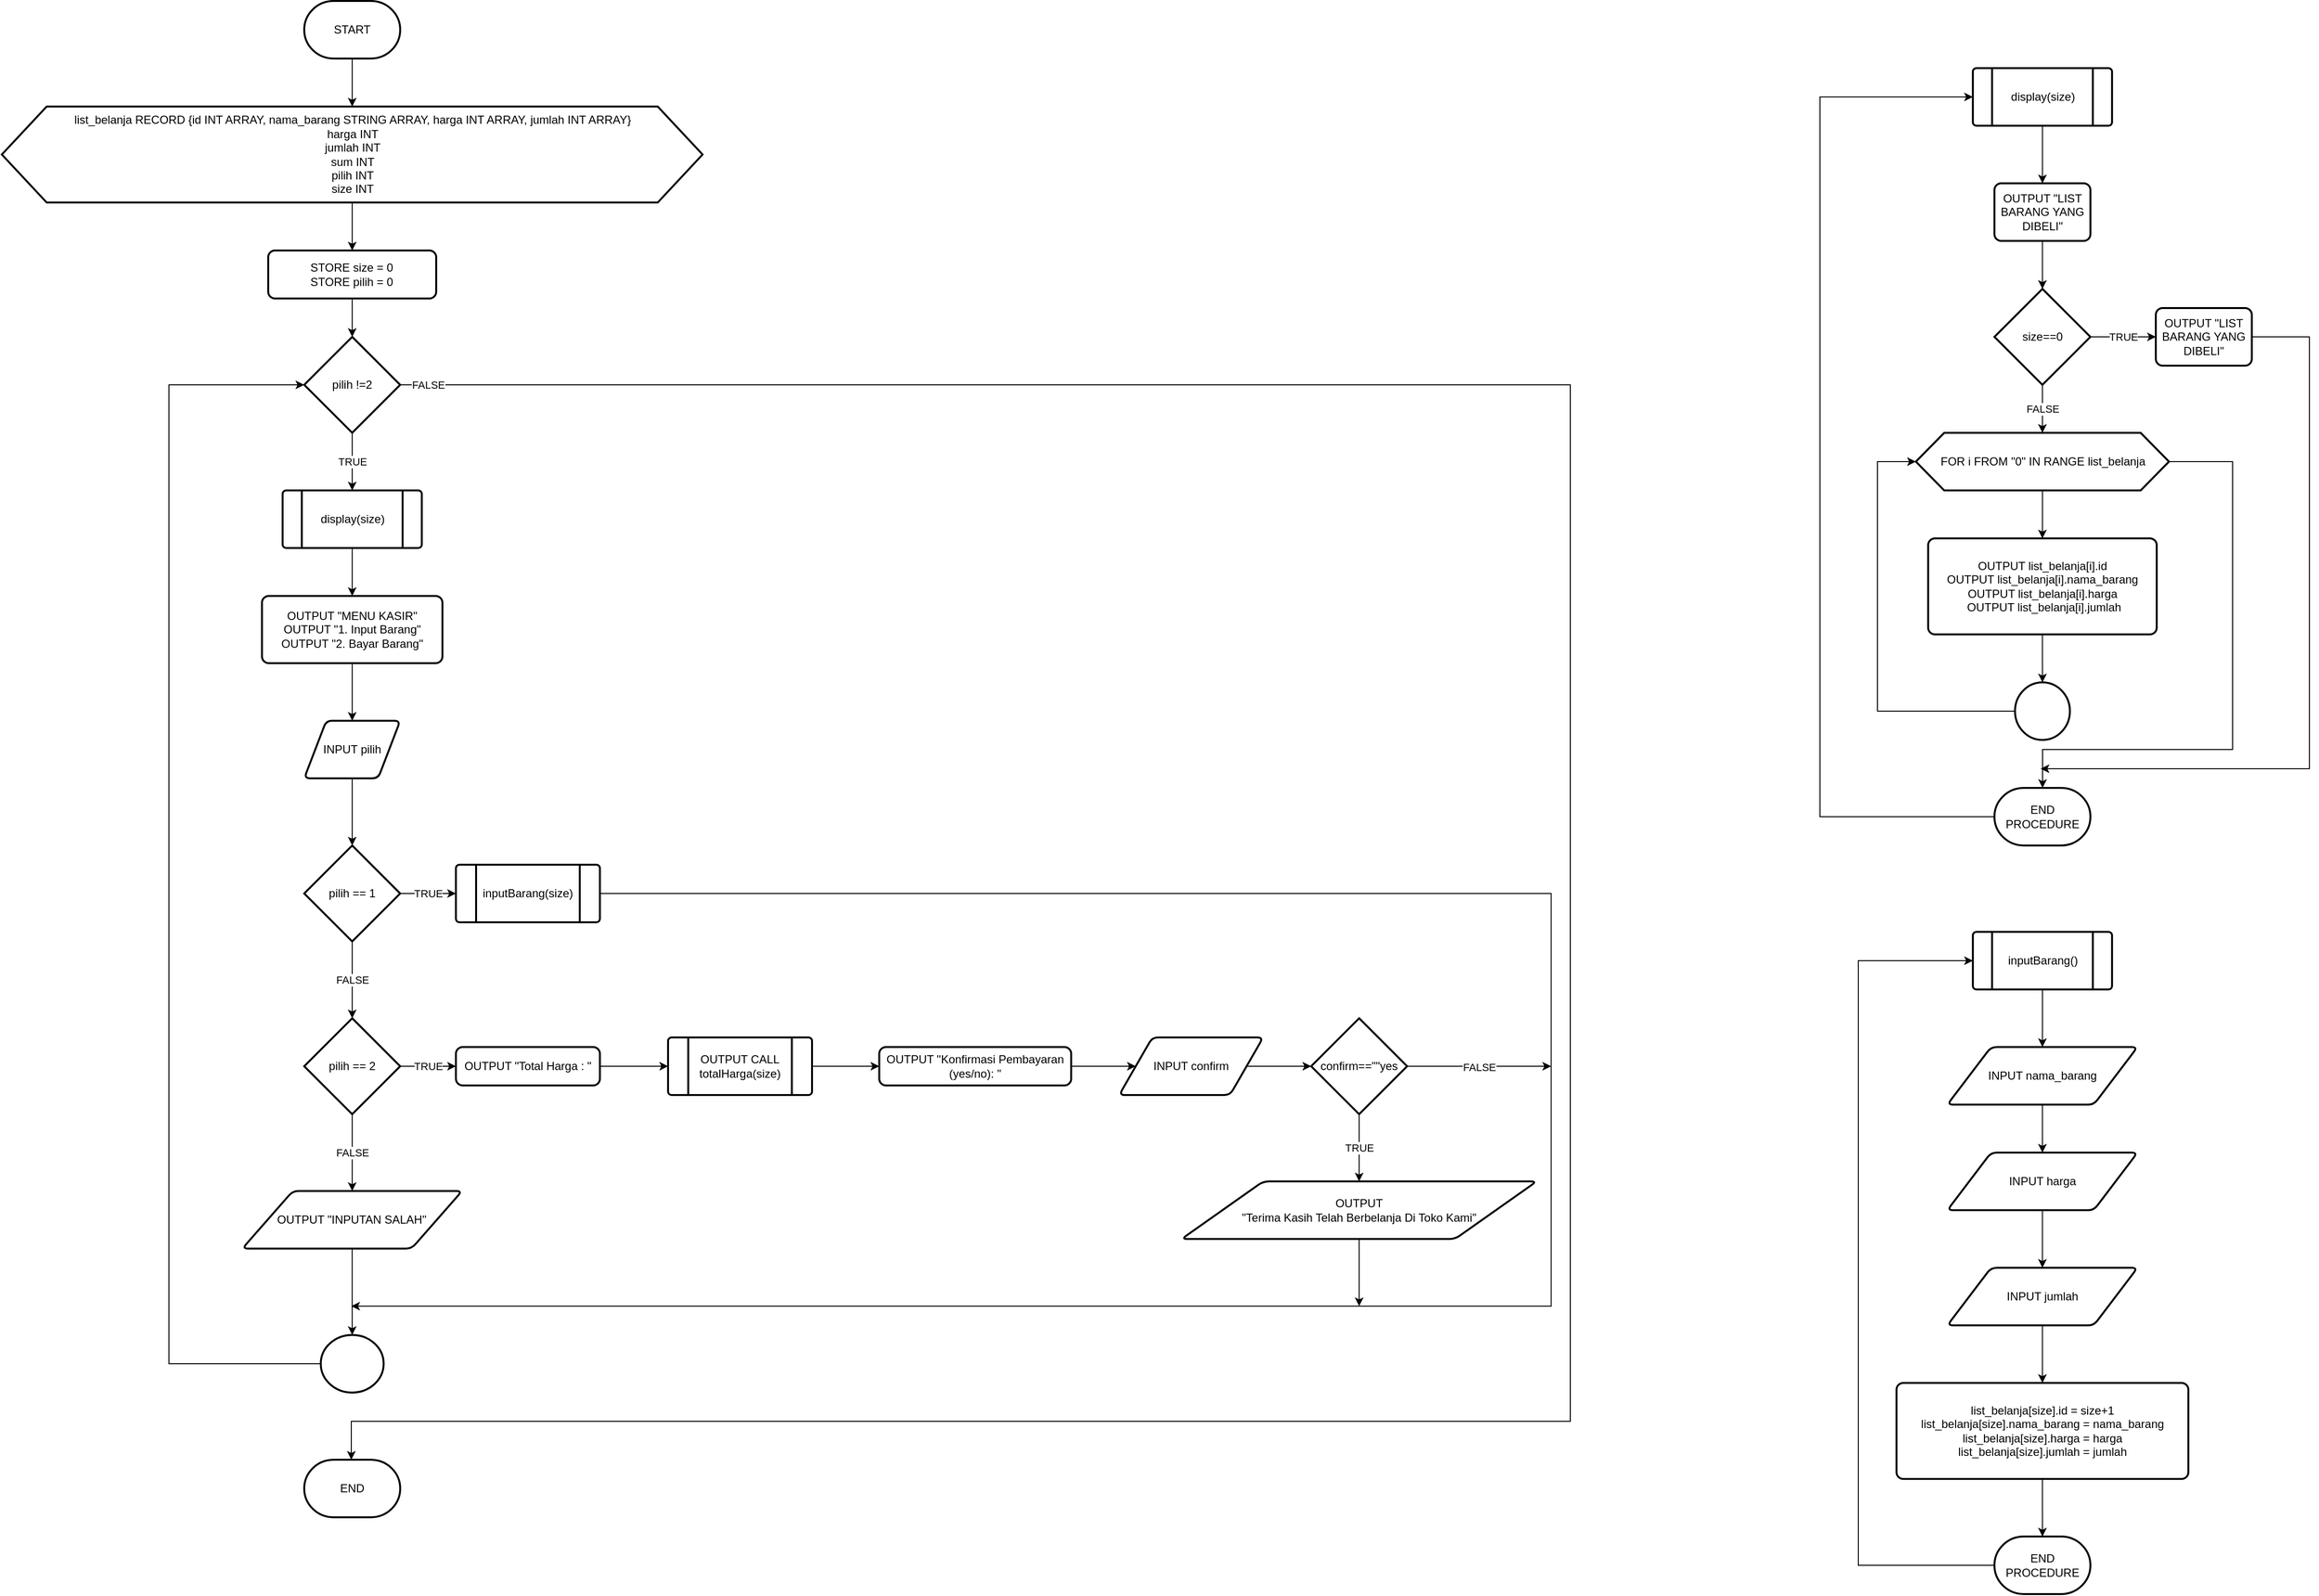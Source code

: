 <mxfile version="20.3.0" type="device"><diagram id="kHE13sOuIT3exfeuEefp" name="Page-1"><mxGraphModel dx="5787" dy="3680" grid="1" gridSize="10" guides="1" tooltips="1" connect="1" arrows="1" fold="1" page="1" pageScale="1" pageWidth="850" pageHeight="1100" math="0" shadow="0"><root><mxCell id="0"/><mxCell id="1" parent="0"/><mxCell id="fsroKRRETTSsfhgKdGrQ-1" value="" style="edgeStyle=orthogonalEdgeStyle;rounded=0;orthogonalLoop=1;jettySize=auto;html=1;" edge="1" parent="1" source="fsroKRRETTSsfhgKdGrQ-2" target="fsroKRRETTSsfhgKdGrQ-4"><mxGeometry relative="1" as="geometry"/></mxCell><mxCell id="fsroKRRETTSsfhgKdGrQ-2" value="START" style="strokeWidth=2;html=1;shape=mxgraph.flowchart.terminator;whiteSpace=wrap;" vertex="1" parent="1"><mxGeometry x="360.94" y="50" width="100" height="60" as="geometry"/></mxCell><mxCell id="fsroKRRETTSsfhgKdGrQ-3" value="" style="edgeStyle=orthogonalEdgeStyle;rounded=0;orthogonalLoop=1;jettySize=auto;html=1;" edge="1" parent="1" source="fsroKRRETTSsfhgKdGrQ-4" target="fsroKRRETTSsfhgKdGrQ-6"><mxGeometry relative="1" as="geometry"/></mxCell><mxCell id="fsroKRRETTSsfhgKdGrQ-4" value="list_belanja RECORD {id INT ARRAY, nama_barang STRING ARRAY, harga INT ARRAY, jumlah INT ARRAY}&lt;br&gt;&lt;div&gt;harga INT&lt;/div&gt;&lt;div&gt;jumlah INT&lt;/div&gt;&lt;div&gt;&lt;span style=&quot;background-color: initial;&quot;&gt;sum INT&lt;/span&gt;&lt;/div&gt;&lt;div&gt;pilih INT&lt;/div&gt;&lt;div&gt;size INT&lt;/div&gt;" style="verticalLabelPosition=middle;verticalAlign=middle;html=1;shape=hexagon;perimeter=hexagonPerimeter2;arcSize=6;size=0.064;strokeWidth=2;labelPosition=center;align=center;" vertex="1" parent="1"><mxGeometry x="45.94" y="160" width="730" height="100" as="geometry"/></mxCell><mxCell id="fsroKRRETTSsfhgKdGrQ-5" value="" style="edgeStyle=orthogonalEdgeStyle;rounded=0;orthogonalLoop=1;jettySize=auto;html=1;" edge="1" parent="1" source="fsroKRRETTSsfhgKdGrQ-6" target="fsroKRRETTSsfhgKdGrQ-9"><mxGeometry relative="1" as="geometry"/></mxCell><mxCell id="fsroKRRETTSsfhgKdGrQ-6" value="&lt;div&gt;STORE size = 0&lt;/div&gt;&lt;div&gt;&lt;span style=&quot;background-color: initial;&quot;&gt;STORE pilih = 0&lt;/span&gt;&lt;/div&gt;" style="rounded=1;whiteSpace=wrap;html=1;absoluteArcSize=1;arcSize=14;strokeWidth=2;" vertex="1" parent="1"><mxGeometry x="323.44" y="310" width="175" height="50" as="geometry"/></mxCell><mxCell id="fsroKRRETTSsfhgKdGrQ-7" value="TRUE" style="edgeStyle=orthogonalEdgeStyle;rounded=0;orthogonalLoop=1;jettySize=auto;html=1;" edge="1" parent="1" source="fsroKRRETTSsfhgKdGrQ-9" target="fsroKRRETTSsfhgKdGrQ-11"><mxGeometry relative="1" as="geometry"/></mxCell><mxCell id="fsroKRRETTSsfhgKdGrQ-8" value="FALSE" style="edgeStyle=orthogonalEdgeStyle;rounded=0;orthogonalLoop=1;jettySize=auto;html=1;entryX=0.5;entryY=0;entryDx=0;entryDy=0;entryPerimeter=0;" edge="1" parent="1" source="fsroKRRETTSsfhgKdGrQ-9" target="fsroKRRETTSsfhgKdGrQ-41"><mxGeometry x="-0.984" relative="1" as="geometry"><Array as="points"><mxPoint x="1680" y="450"/><mxPoint x="1680" y="1530"/><mxPoint x="410" y="1530"/><mxPoint x="410" y="1570"/></Array><mxPoint as="offset"/></mxGeometry></mxCell><mxCell id="fsroKRRETTSsfhgKdGrQ-9" value="pilih !=2" style="strokeWidth=2;html=1;shape=mxgraph.flowchart.decision;whiteSpace=wrap;" vertex="1" parent="1"><mxGeometry x="360.94" y="400" width="100" height="100" as="geometry"/></mxCell><mxCell id="fsroKRRETTSsfhgKdGrQ-10" value="" style="edgeStyle=orthogonalEdgeStyle;rounded=0;orthogonalLoop=1;jettySize=auto;html=1;" edge="1" parent="1" source="fsroKRRETTSsfhgKdGrQ-11" target="fsroKRRETTSsfhgKdGrQ-13"><mxGeometry relative="1" as="geometry"/></mxCell><mxCell id="fsroKRRETTSsfhgKdGrQ-11" value="display(size)" style="verticalLabelPosition=middle;verticalAlign=middle;html=1;shape=process;whiteSpace=wrap;rounded=1;size=0.14;arcSize=6;strokeWidth=2;labelPosition=center;align=center;" vertex="1" parent="1"><mxGeometry x="338.44" y="560" width="145" height="60" as="geometry"/></mxCell><mxCell id="fsroKRRETTSsfhgKdGrQ-12" value="" style="edgeStyle=orthogonalEdgeStyle;rounded=0;orthogonalLoop=1;jettySize=auto;html=1;" edge="1" parent="1" source="fsroKRRETTSsfhgKdGrQ-13" target="fsroKRRETTSsfhgKdGrQ-15"><mxGeometry relative="1" as="geometry"/></mxCell><mxCell id="fsroKRRETTSsfhgKdGrQ-13" value="&lt;div&gt;OUTPUT &quot;MENU KASIR&quot;&lt;/div&gt;&lt;div&gt;&lt;span style=&quot;background-color: initial;&quot;&gt;OUTPUT &quot;1. Input Barang&quot;&lt;/span&gt;&lt;/div&gt;&lt;div&gt;&lt;span style=&quot;background-color: initial;&quot;&gt;OUTPUT &quot;2. Bayar Barang&quot;&lt;/span&gt;&lt;/div&gt;" style="rounded=1;whiteSpace=wrap;html=1;absoluteArcSize=1;arcSize=14;strokeWidth=2;" vertex="1" parent="1"><mxGeometry x="316.94" y="670" width="188" height="70" as="geometry"/></mxCell><mxCell id="fsroKRRETTSsfhgKdGrQ-14" value="" style="edgeStyle=orthogonalEdgeStyle;rounded=0;orthogonalLoop=1;jettySize=auto;html=1;" edge="1" parent="1" source="fsroKRRETTSsfhgKdGrQ-15" target="fsroKRRETTSsfhgKdGrQ-20"><mxGeometry relative="1" as="geometry"/></mxCell><mxCell id="fsroKRRETTSsfhgKdGrQ-15" value="INPUT pilih" style="shape=parallelogram;html=1;strokeWidth=2;perimeter=parallelogramPerimeter;whiteSpace=wrap;rounded=1;arcSize=12;size=0.23;" vertex="1" parent="1"><mxGeometry x="360.94" y="800" width="100" height="60" as="geometry"/></mxCell><mxCell id="fsroKRRETTSsfhgKdGrQ-16" style="edgeStyle=orthogonalEdgeStyle;rounded=0;orthogonalLoop=1;jettySize=auto;html=1;" edge="1" parent="1" source="fsroKRRETTSsfhgKdGrQ-17"><mxGeometry relative="1" as="geometry"><mxPoint x="410" y="1410" as="targetPoint"/><Array as="points"><mxPoint x="1660" y="980"/><mxPoint x="1660" y="1410"/></Array></mxGeometry></mxCell><mxCell id="fsroKRRETTSsfhgKdGrQ-17" value="inputBarang(size)" style="verticalLabelPosition=middle;verticalAlign=middle;html=1;shape=process;whiteSpace=wrap;rounded=1;size=0.14;arcSize=6;strokeWidth=2;labelPosition=center;align=center;" vertex="1" parent="1"><mxGeometry x="519" y="950" width="150" height="60" as="geometry"/></mxCell><mxCell id="fsroKRRETTSsfhgKdGrQ-18" value="TRUE" style="edgeStyle=orthogonalEdgeStyle;rounded=0;orthogonalLoop=1;jettySize=auto;html=1;" edge="1" parent="1" source="fsroKRRETTSsfhgKdGrQ-20" target="fsroKRRETTSsfhgKdGrQ-17"><mxGeometry relative="1" as="geometry"/></mxCell><mxCell id="fsroKRRETTSsfhgKdGrQ-19" value="FALSE" style="edgeStyle=orthogonalEdgeStyle;rounded=0;orthogonalLoop=1;jettySize=auto;html=1;" edge="1" parent="1" source="fsroKRRETTSsfhgKdGrQ-20" target="fsroKRRETTSsfhgKdGrQ-23"><mxGeometry relative="1" as="geometry"/></mxCell><mxCell id="fsroKRRETTSsfhgKdGrQ-20" value="pilih == 1" style="strokeWidth=2;html=1;shape=mxgraph.flowchart.decision;whiteSpace=wrap;" vertex="1" parent="1"><mxGeometry x="360.94" y="930" width="100" height="100" as="geometry"/></mxCell><mxCell id="fsroKRRETTSsfhgKdGrQ-21" value="TRUE" style="edgeStyle=orthogonalEdgeStyle;rounded=0;orthogonalLoop=1;jettySize=auto;html=1;" edge="1" parent="1" source="fsroKRRETTSsfhgKdGrQ-23" target="fsroKRRETTSsfhgKdGrQ-25"><mxGeometry relative="1" as="geometry"/></mxCell><mxCell id="fsroKRRETTSsfhgKdGrQ-22" value="FALSE" style="edgeStyle=orthogonalEdgeStyle;rounded=0;orthogonalLoop=1;jettySize=auto;html=1;" edge="1" parent="1" source="fsroKRRETTSsfhgKdGrQ-23" target="fsroKRRETTSsfhgKdGrQ-27"><mxGeometry relative="1" as="geometry"/></mxCell><mxCell id="fsroKRRETTSsfhgKdGrQ-23" value="pilih == 2" style="strokeWidth=2;html=1;shape=mxgraph.flowchart.decision;whiteSpace=wrap;" vertex="1" parent="1"><mxGeometry x="360.94" y="1110" width="100" height="100" as="geometry"/></mxCell><mxCell id="fsroKRRETTSsfhgKdGrQ-24" value="" style="edgeStyle=orthogonalEdgeStyle;rounded=0;orthogonalLoop=1;jettySize=auto;html=1;" edge="1" parent="1" source="fsroKRRETTSsfhgKdGrQ-25" target="fsroKRRETTSsfhgKdGrQ-29"><mxGeometry relative="1" as="geometry"/></mxCell><mxCell id="fsroKRRETTSsfhgKdGrQ-25" value="&lt;div&gt;OUTPUT &quot;Total Harga : &quot;&lt;/div&gt;" style="rounded=1;whiteSpace=wrap;html=1;absoluteArcSize=1;arcSize=14;strokeWidth=2;" vertex="1" parent="1"><mxGeometry x="519" y="1140" width="150" height="40" as="geometry"/></mxCell><mxCell id="fsroKRRETTSsfhgKdGrQ-26" value="" style="edgeStyle=orthogonalEdgeStyle;rounded=0;orthogonalLoop=1;jettySize=auto;html=1;" edge="1" parent="1" source="fsroKRRETTSsfhgKdGrQ-27" target="fsroKRRETTSsfhgKdGrQ-40"><mxGeometry relative="1" as="geometry"/></mxCell><mxCell id="fsroKRRETTSsfhgKdGrQ-27" value="OUTPUT &quot;INPUTAN SALAH&quot;" style="shape=parallelogram;html=1;strokeWidth=2;perimeter=parallelogramPerimeter;whiteSpace=wrap;rounded=1;arcSize=12;size=0.23;" vertex="1" parent="1"><mxGeometry x="296.44" y="1290" width="229" height="60" as="geometry"/></mxCell><mxCell id="fsroKRRETTSsfhgKdGrQ-28" value="" style="edgeStyle=orthogonalEdgeStyle;rounded=0;orthogonalLoop=1;jettySize=auto;html=1;" edge="1" parent="1" source="fsroKRRETTSsfhgKdGrQ-29" target="fsroKRRETTSsfhgKdGrQ-31"><mxGeometry relative="1" as="geometry"/></mxCell><mxCell id="fsroKRRETTSsfhgKdGrQ-29" value="&lt;div&gt;OUTPUT CALL totalHarga(size)&lt;/div&gt;" style="verticalLabelPosition=middle;verticalAlign=middle;html=1;shape=process;whiteSpace=wrap;rounded=1;size=0.14;arcSize=6;strokeWidth=2;labelPosition=center;align=center;" vertex="1" parent="1"><mxGeometry x="740" y="1130" width="150" height="60" as="geometry"/></mxCell><mxCell id="fsroKRRETTSsfhgKdGrQ-30" value="" style="edgeStyle=orthogonalEdgeStyle;rounded=0;orthogonalLoop=1;jettySize=auto;html=1;" edge="1" parent="1" source="fsroKRRETTSsfhgKdGrQ-31" target="fsroKRRETTSsfhgKdGrQ-33"><mxGeometry relative="1" as="geometry"/></mxCell><mxCell id="fsroKRRETTSsfhgKdGrQ-31" value="OUTPUT &quot;Konfirmasi Pembayaran (yes/no): &quot;" style="rounded=1;whiteSpace=wrap;html=1;absoluteArcSize=1;arcSize=14;strokeWidth=2;" vertex="1" parent="1"><mxGeometry x="960" y="1140" width="200" height="40" as="geometry"/></mxCell><mxCell id="fsroKRRETTSsfhgKdGrQ-32" value="" style="edgeStyle=orthogonalEdgeStyle;rounded=0;orthogonalLoop=1;jettySize=auto;html=1;" edge="1" parent="1" source="fsroKRRETTSsfhgKdGrQ-33" target="fsroKRRETTSsfhgKdGrQ-36"><mxGeometry relative="1" as="geometry"/></mxCell><mxCell id="fsroKRRETTSsfhgKdGrQ-33" value="INPUT confirm" style="shape=parallelogram;html=1;strokeWidth=2;perimeter=parallelogramPerimeter;whiteSpace=wrap;rounded=1;arcSize=12;size=0.23;" vertex="1" parent="1"><mxGeometry x="1210" y="1130" width="150" height="60" as="geometry"/></mxCell><mxCell id="fsroKRRETTSsfhgKdGrQ-34" value="TRUE" style="edgeStyle=orthogonalEdgeStyle;rounded=0;orthogonalLoop=1;jettySize=auto;html=1;" edge="1" parent="1" source="fsroKRRETTSsfhgKdGrQ-36" target="fsroKRRETTSsfhgKdGrQ-38"><mxGeometry relative="1" as="geometry"/></mxCell><mxCell id="fsroKRRETTSsfhgKdGrQ-35" value="FALSE" style="edgeStyle=orthogonalEdgeStyle;rounded=0;orthogonalLoop=1;jettySize=auto;html=1;" edge="1" parent="1" source="fsroKRRETTSsfhgKdGrQ-36"><mxGeometry relative="1" as="geometry"><mxPoint x="1660" y="1160" as="targetPoint"/></mxGeometry></mxCell><mxCell id="fsroKRRETTSsfhgKdGrQ-36" value="confirm==&quot;&quot;yes" style="strokeWidth=2;html=1;shape=mxgraph.flowchart.decision;whiteSpace=wrap;" vertex="1" parent="1"><mxGeometry x="1410" y="1110" width="100" height="100" as="geometry"/></mxCell><mxCell id="fsroKRRETTSsfhgKdGrQ-37" style="edgeStyle=orthogonalEdgeStyle;rounded=0;orthogonalLoop=1;jettySize=auto;html=1;" edge="1" parent="1" source="fsroKRRETTSsfhgKdGrQ-38"><mxGeometry relative="1" as="geometry"><mxPoint x="1460" y="1410" as="targetPoint"/></mxGeometry></mxCell><mxCell id="fsroKRRETTSsfhgKdGrQ-38" value="OUTPUT &lt;br&gt;&quot;Terima Kasih Telah Berbelanja Di Toko Kami&quot;" style="shape=parallelogram;html=1;strokeWidth=2;perimeter=parallelogramPerimeter;whiteSpace=wrap;rounded=1;arcSize=12;size=0.23;" vertex="1" parent="1"><mxGeometry x="1275" y="1280" width="370" height="60" as="geometry"/></mxCell><mxCell id="fsroKRRETTSsfhgKdGrQ-39" style="edgeStyle=orthogonalEdgeStyle;rounded=0;orthogonalLoop=1;jettySize=auto;html=1;entryX=0;entryY=0.5;entryDx=0;entryDy=0;entryPerimeter=0;" edge="1" parent="1" source="fsroKRRETTSsfhgKdGrQ-40" target="fsroKRRETTSsfhgKdGrQ-9"><mxGeometry relative="1" as="geometry"><Array as="points"><mxPoint x="220" y="1470"/><mxPoint x="220" y="450"/></Array></mxGeometry></mxCell><mxCell id="fsroKRRETTSsfhgKdGrQ-40" value="" style="strokeWidth=2;html=1;shape=mxgraph.flowchart.start_2;whiteSpace=wrap;" vertex="1" parent="1"><mxGeometry x="378.19" y="1440" width="65.5" height="60" as="geometry"/></mxCell><mxCell id="fsroKRRETTSsfhgKdGrQ-41" value="END" style="strokeWidth=2;html=1;shape=mxgraph.flowchart.terminator;whiteSpace=wrap;" vertex="1" parent="1"><mxGeometry x="360.94" y="1570" width="100" height="60" as="geometry"/></mxCell><mxCell id="fsroKRRETTSsfhgKdGrQ-42" value="" style="edgeStyle=orthogonalEdgeStyle;rounded=0;orthogonalLoop=1;jettySize=auto;html=1;" edge="1" parent="1" source="fsroKRRETTSsfhgKdGrQ-43" target="fsroKRRETTSsfhgKdGrQ-45"><mxGeometry relative="1" as="geometry"/></mxCell><mxCell id="fsroKRRETTSsfhgKdGrQ-43" value="display(size)" style="verticalLabelPosition=middle;verticalAlign=middle;html=1;shape=process;whiteSpace=wrap;rounded=1;size=0.14;arcSize=6;strokeWidth=2;labelPosition=center;align=center;" vertex="1" parent="1"><mxGeometry x="2099.38" y="120" width="145" height="60" as="geometry"/></mxCell><mxCell id="fsroKRRETTSsfhgKdGrQ-44" value="" style="edgeStyle=orthogonalEdgeStyle;rounded=0;orthogonalLoop=1;jettySize=auto;html=1;" edge="1" parent="1" source="fsroKRRETTSsfhgKdGrQ-45" target="fsroKRRETTSsfhgKdGrQ-48"><mxGeometry relative="1" as="geometry"/></mxCell><mxCell id="fsroKRRETTSsfhgKdGrQ-45" value="OUTPUT &quot;LIST BARANG YANG DIBELI&quot;" style="rounded=1;whiteSpace=wrap;html=1;absoluteArcSize=1;arcSize=14;strokeWidth=2;" vertex="1" parent="1"><mxGeometry x="2121.86" y="240" width="100" height="60" as="geometry"/></mxCell><mxCell id="fsroKRRETTSsfhgKdGrQ-46" value="TRUE" style="edgeStyle=orthogonalEdgeStyle;rounded=0;orthogonalLoop=1;jettySize=auto;html=1;" edge="1" parent="1" source="fsroKRRETTSsfhgKdGrQ-48" target="fsroKRRETTSsfhgKdGrQ-50"><mxGeometry relative="1" as="geometry"/></mxCell><mxCell id="fsroKRRETTSsfhgKdGrQ-47" value="FALSE" style="edgeStyle=orthogonalEdgeStyle;rounded=0;orthogonalLoop=1;jettySize=auto;html=1;" edge="1" parent="1" source="fsroKRRETTSsfhgKdGrQ-48" target="fsroKRRETTSsfhgKdGrQ-53"><mxGeometry relative="1" as="geometry"/></mxCell><mxCell id="fsroKRRETTSsfhgKdGrQ-48" value="size==0" style="strokeWidth=2;html=1;shape=mxgraph.flowchart.decision;whiteSpace=wrap;" vertex="1" parent="1"><mxGeometry x="2121.86" y="350" width="100" height="100" as="geometry"/></mxCell><mxCell id="fsroKRRETTSsfhgKdGrQ-49" style="edgeStyle=orthogonalEdgeStyle;rounded=0;orthogonalLoop=1;jettySize=auto;html=1;" edge="1" parent="1" source="fsroKRRETTSsfhgKdGrQ-50"><mxGeometry relative="1" as="geometry"><mxPoint x="2170" y="850" as="targetPoint"/><Array as="points"><mxPoint x="2450" y="400"/><mxPoint x="2450" y="850"/></Array></mxGeometry></mxCell><mxCell id="fsroKRRETTSsfhgKdGrQ-50" value="OUTPUT &quot;LIST BARANG YANG DIBELI&quot;" style="rounded=1;whiteSpace=wrap;html=1;absoluteArcSize=1;arcSize=14;strokeWidth=2;" vertex="1" parent="1"><mxGeometry x="2290" y="370" width="100" height="60" as="geometry"/></mxCell><mxCell id="fsroKRRETTSsfhgKdGrQ-51" value="" style="edgeStyle=orthogonalEdgeStyle;rounded=0;orthogonalLoop=1;jettySize=auto;html=1;" edge="1" parent="1" source="fsroKRRETTSsfhgKdGrQ-53" target="fsroKRRETTSsfhgKdGrQ-55"><mxGeometry relative="1" as="geometry"/></mxCell><mxCell id="fsroKRRETTSsfhgKdGrQ-52" style="edgeStyle=orthogonalEdgeStyle;rounded=0;orthogonalLoop=1;jettySize=auto;html=1;" edge="1" parent="1" source="fsroKRRETTSsfhgKdGrQ-53" target="fsroKRRETTSsfhgKdGrQ-59"><mxGeometry relative="1" as="geometry"><Array as="points"><mxPoint x="2370" y="530"/><mxPoint x="2370" y="830"/><mxPoint x="2172" y="830"/></Array></mxGeometry></mxCell><mxCell id="fsroKRRETTSsfhgKdGrQ-53" value="FOR i FROM &quot;0&quot; IN RANGE list_belanja" style="verticalLabelPosition=middle;verticalAlign=middle;html=1;shape=hexagon;perimeter=hexagonPerimeter2;arcSize=6;size=0.112;strokeWidth=2;labelPosition=center;align=center;" vertex="1" parent="1"><mxGeometry x="2040" y="500" width="263.75" height="60" as="geometry"/></mxCell><mxCell id="fsroKRRETTSsfhgKdGrQ-54" value="" style="edgeStyle=orthogonalEdgeStyle;rounded=0;orthogonalLoop=1;jettySize=auto;html=1;" edge="1" parent="1" source="fsroKRRETTSsfhgKdGrQ-55" target="fsroKRRETTSsfhgKdGrQ-57"><mxGeometry relative="1" as="geometry"/></mxCell><mxCell id="fsroKRRETTSsfhgKdGrQ-55" value="&lt;div&gt;OUTPUT list_belanja[i].id&lt;/div&gt;&lt;div&gt;OUTPUT list_belanja[i].nama_barang&lt;/div&gt;&lt;div&gt;OUTPUT list_belanja[i].harga&lt;/div&gt;&lt;div&gt;&amp;nbsp;OUTPUT list_belanja[i].jumlah&lt;/div&gt;" style="rounded=1;whiteSpace=wrap;html=1;absoluteArcSize=1;arcSize=14;strokeWidth=2;" vertex="1" parent="1"><mxGeometry x="2052.81" y="610" width="238.12" height="100" as="geometry"/></mxCell><mxCell id="fsroKRRETTSsfhgKdGrQ-56" style="edgeStyle=orthogonalEdgeStyle;rounded=0;orthogonalLoop=1;jettySize=auto;html=1;entryX=0;entryY=0.5;entryDx=0;entryDy=0;" edge="1" parent="1" source="fsroKRRETTSsfhgKdGrQ-57" target="fsroKRRETTSsfhgKdGrQ-53"><mxGeometry relative="1" as="geometry"><Array as="points"><mxPoint x="2000" y="790"/><mxPoint x="2000" y="530"/></Array></mxGeometry></mxCell><mxCell id="fsroKRRETTSsfhgKdGrQ-57" value="" style="verticalLabelPosition=bottom;verticalAlign=top;html=1;shape=mxgraph.flowchart.on-page_reference;strokeWidth=2;" vertex="1" parent="1"><mxGeometry x="2143.28" y="760" width="57.2" height="60" as="geometry"/></mxCell><mxCell id="fsroKRRETTSsfhgKdGrQ-58" style="edgeStyle=orthogonalEdgeStyle;rounded=0;orthogonalLoop=1;jettySize=auto;html=1;entryX=0;entryY=0.5;entryDx=0;entryDy=0;" edge="1" parent="1" source="fsroKRRETTSsfhgKdGrQ-59" target="fsroKRRETTSsfhgKdGrQ-43"><mxGeometry relative="1" as="geometry"><Array as="points"><mxPoint x="1940" y="900"/><mxPoint x="1940" y="150"/></Array></mxGeometry></mxCell><mxCell id="fsroKRRETTSsfhgKdGrQ-59" value="END PROCEDURE" style="strokeWidth=2;html=1;shape=mxgraph.flowchart.terminator;whiteSpace=wrap;" vertex="1" parent="1"><mxGeometry x="2121.86" y="870" width="100" height="60" as="geometry"/></mxCell><mxCell id="fsroKRRETTSsfhgKdGrQ-60" value="" style="edgeStyle=orthogonalEdgeStyle;rounded=0;orthogonalLoop=1;jettySize=auto;html=1;" edge="1" parent="1" source="fsroKRRETTSsfhgKdGrQ-61" target="fsroKRRETTSsfhgKdGrQ-63"><mxGeometry relative="1" as="geometry"/></mxCell><mxCell id="fsroKRRETTSsfhgKdGrQ-61" value="inputBarang()" style="verticalLabelPosition=middle;verticalAlign=middle;html=1;shape=process;whiteSpace=wrap;rounded=1;size=0.14;arcSize=6;strokeWidth=2;labelPosition=center;align=center;" vertex="1" parent="1"><mxGeometry x="2099.38" y="1020" width="145" height="60" as="geometry"/></mxCell><mxCell id="fsroKRRETTSsfhgKdGrQ-62" value="" style="edgeStyle=orthogonalEdgeStyle;rounded=0;orthogonalLoop=1;jettySize=auto;html=1;" edge="1" parent="1" source="fsroKRRETTSsfhgKdGrQ-63" target="fsroKRRETTSsfhgKdGrQ-65"><mxGeometry relative="1" as="geometry"/></mxCell><mxCell id="fsroKRRETTSsfhgKdGrQ-63" value="INPUT nama_barang" style="shape=parallelogram;html=1;strokeWidth=2;perimeter=parallelogramPerimeter;whiteSpace=wrap;rounded=1;arcSize=12;size=0.23;" vertex="1" parent="1"><mxGeometry x="2072.79" y="1140" width="198.14" height="60" as="geometry"/></mxCell><mxCell id="fsroKRRETTSsfhgKdGrQ-64" value="" style="edgeStyle=orthogonalEdgeStyle;rounded=0;orthogonalLoop=1;jettySize=auto;html=1;" edge="1" parent="1" source="fsroKRRETTSsfhgKdGrQ-65" target="fsroKRRETTSsfhgKdGrQ-67"><mxGeometry relative="1" as="geometry"/></mxCell><mxCell id="fsroKRRETTSsfhgKdGrQ-65" value="INPUT harga" style="shape=parallelogram;html=1;strokeWidth=2;perimeter=parallelogramPerimeter;whiteSpace=wrap;rounded=1;arcSize=12;size=0.23;" vertex="1" parent="1"><mxGeometry x="2072.79" y="1250" width="198.14" height="60" as="geometry"/></mxCell><mxCell id="fsroKRRETTSsfhgKdGrQ-66" value="" style="edgeStyle=orthogonalEdgeStyle;rounded=0;orthogonalLoop=1;jettySize=auto;html=1;" edge="1" parent="1" source="fsroKRRETTSsfhgKdGrQ-67" target="fsroKRRETTSsfhgKdGrQ-69"><mxGeometry relative="1" as="geometry"/></mxCell><mxCell id="fsroKRRETTSsfhgKdGrQ-67" value="INPUT jumlah" style="shape=parallelogram;html=1;strokeWidth=2;perimeter=parallelogramPerimeter;whiteSpace=wrap;rounded=1;arcSize=12;size=0.23;" vertex="1" parent="1"><mxGeometry x="2072.79" y="1370" width="198.14" height="60" as="geometry"/></mxCell><mxCell id="fsroKRRETTSsfhgKdGrQ-68" value="" style="edgeStyle=orthogonalEdgeStyle;rounded=0;orthogonalLoop=1;jettySize=auto;html=1;" edge="1" parent="1" source="fsroKRRETTSsfhgKdGrQ-69" target="fsroKRRETTSsfhgKdGrQ-71"><mxGeometry relative="1" as="geometry"/></mxCell><mxCell id="fsroKRRETTSsfhgKdGrQ-69" value="&lt;div&gt;list_belanja[size].id = size+1&lt;/div&gt;&lt;div&gt;list_belanja[size].nama_barang = nama_barang&lt;/div&gt;&lt;div&gt;&lt;span style=&quot;background-color: initial;&quot;&gt;list_belanja[size].harga = harga&lt;/span&gt;&lt;/div&gt;&lt;div&gt;list_belanja[size].jumlah = jumlah&lt;/div&gt;" style="rounded=1;whiteSpace=wrap;html=1;absoluteArcSize=1;arcSize=14;strokeWidth=2;" vertex="1" parent="1"><mxGeometry x="2019.82" y="1490" width="304.07" height="100" as="geometry"/></mxCell><mxCell id="fsroKRRETTSsfhgKdGrQ-70" style="edgeStyle=orthogonalEdgeStyle;rounded=0;orthogonalLoop=1;jettySize=auto;html=1;entryX=0;entryY=0.5;entryDx=0;entryDy=0;" edge="1" parent="1" source="fsroKRRETTSsfhgKdGrQ-71" target="fsroKRRETTSsfhgKdGrQ-61"><mxGeometry relative="1" as="geometry"><Array as="points"><mxPoint x="1980" y="1680"/><mxPoint x="1980" y="1050"/></Array></mxGeometry></mxCell><mxCell id="fsroKRRETTSsfhgKdGrQ-71" value="END PROCEDURE" style="strokeWidth=2;html=1;shape=mxgraph.flowchart.terminator;whiteSpace=wrap;" vertex="1" parent="1"><mxGeometry x="2121.85" y="1650" width="100" height="60" as="geometry"/></mxCell></root></mxGraphModel></diagram></mxfile>